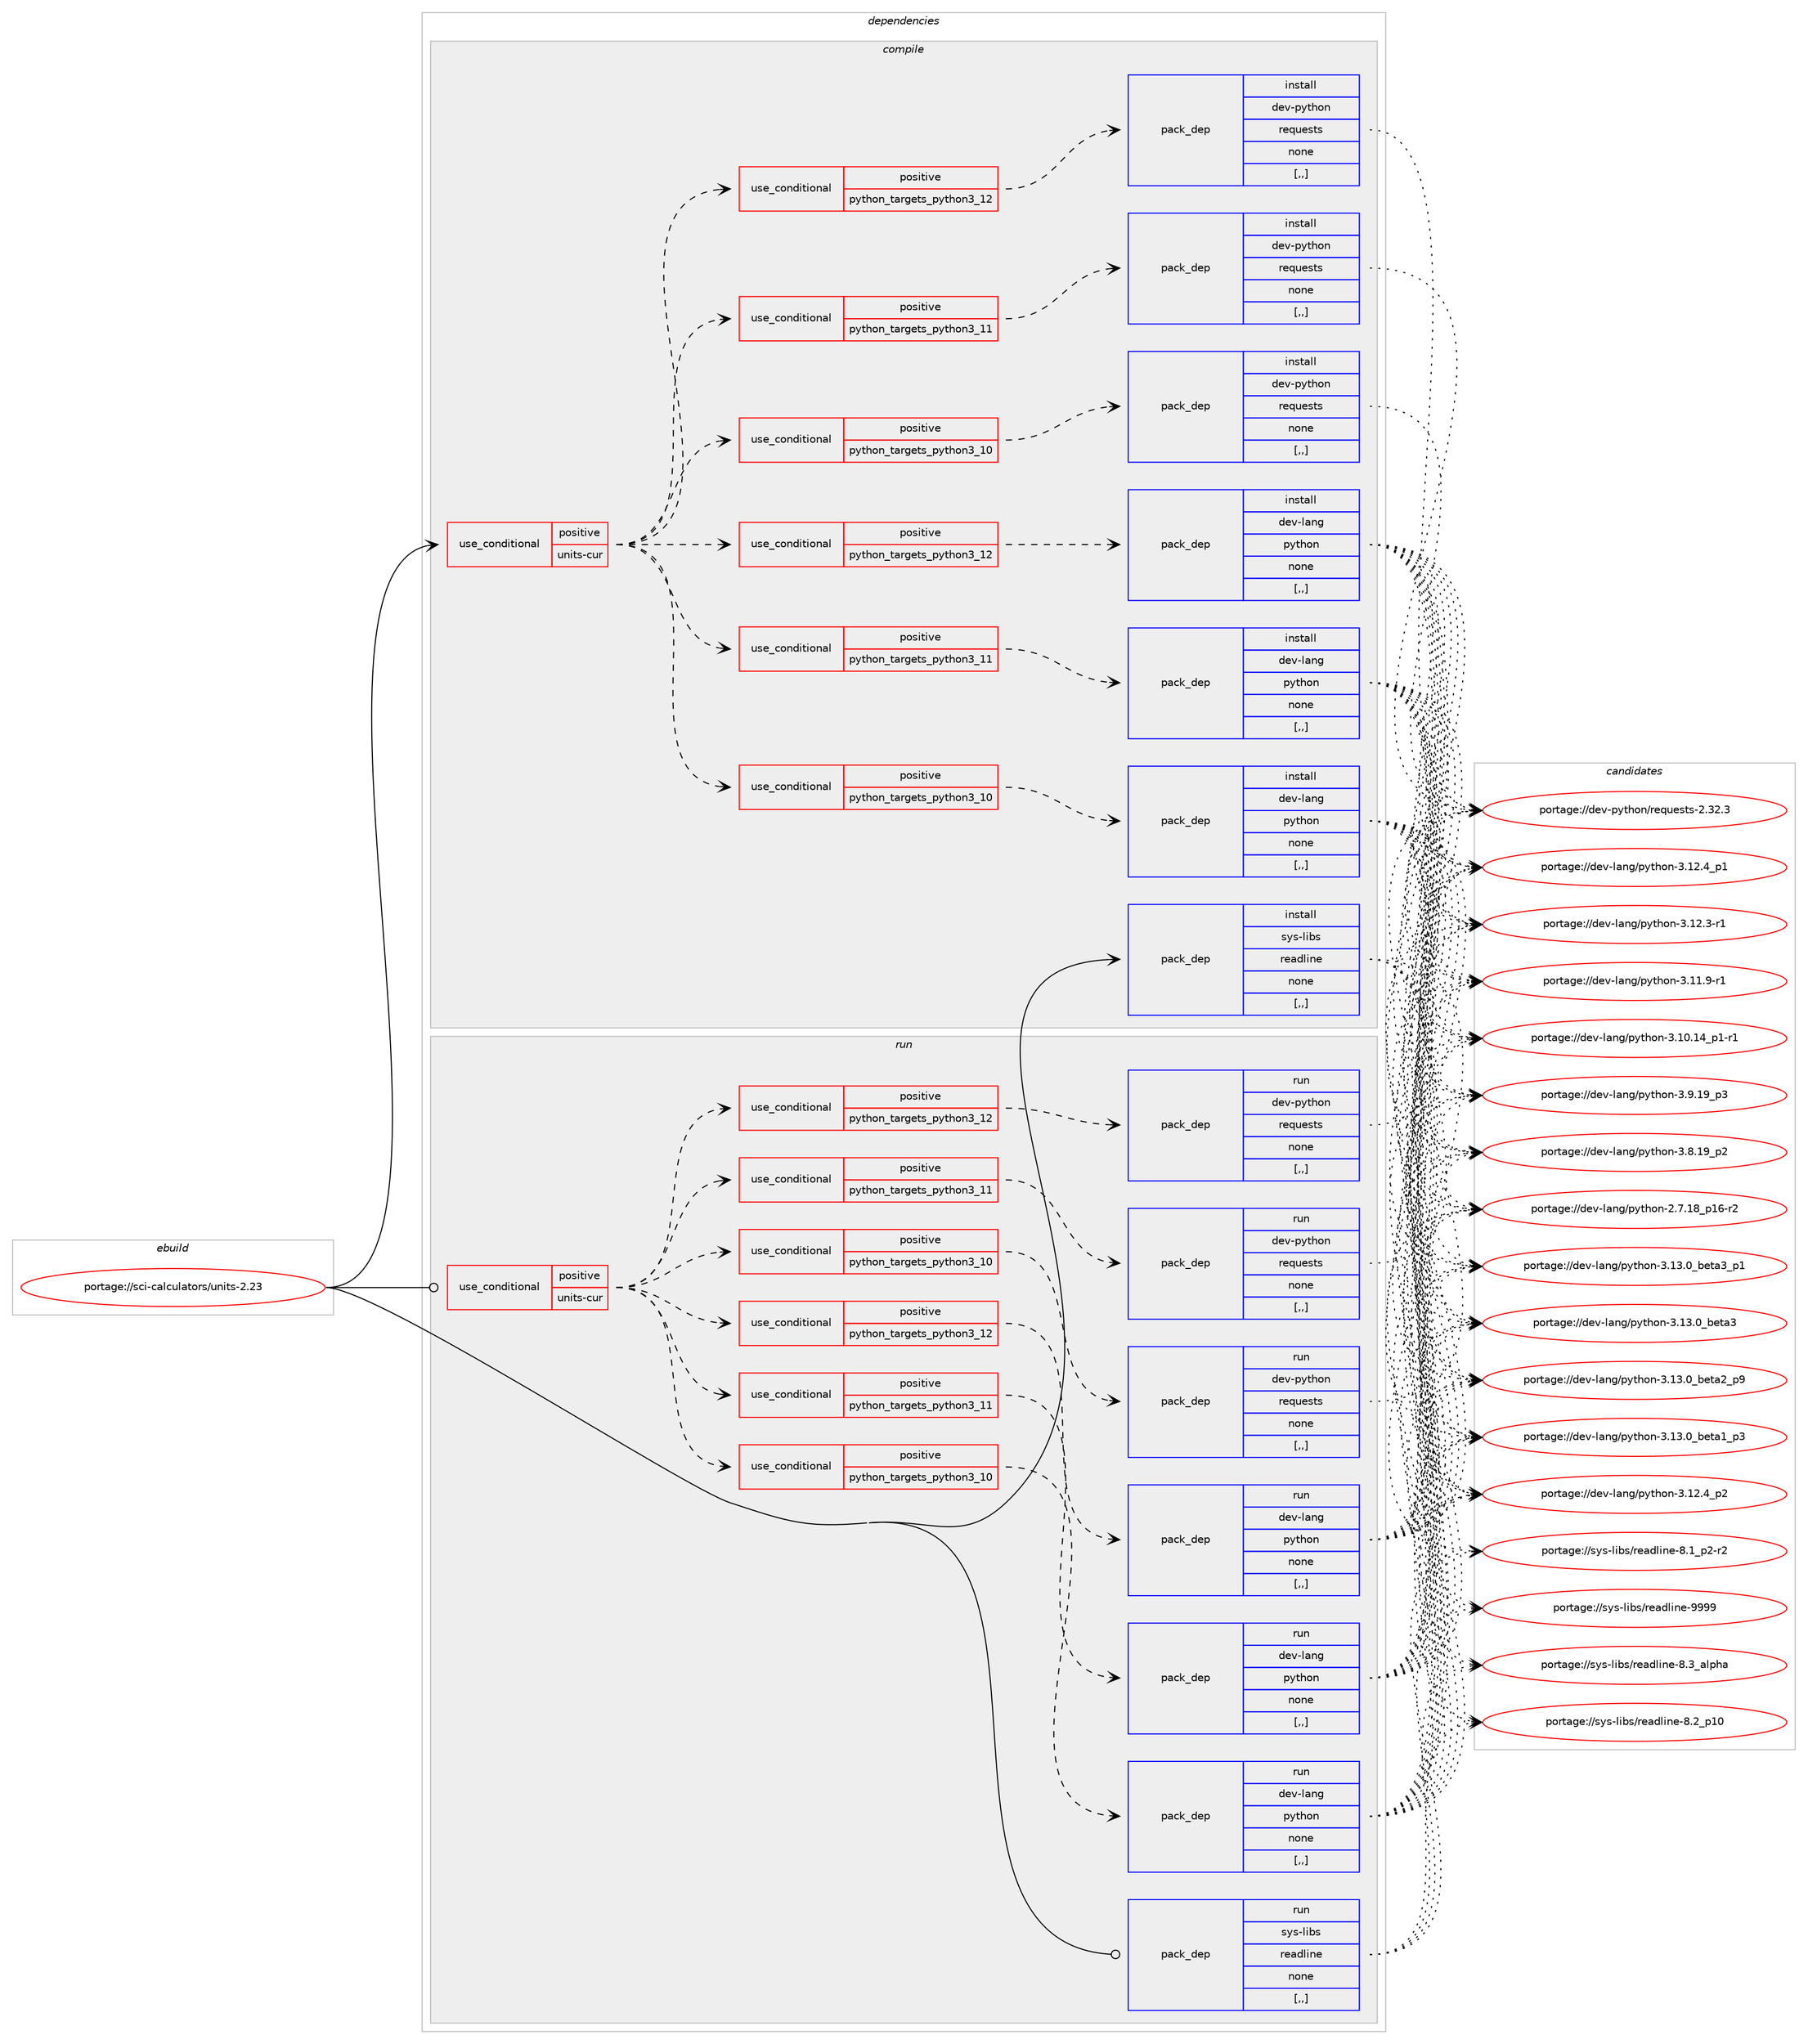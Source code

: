 digraph prolog {

# *************
# Graph options
# *************

newrank=true;
concentrate=true;
compound=true;
graph [rankdir=LR,fontname=Helvetica,fontsize=10,ranksep=1.5];#, ranksep=2.5, nodesep=0.2];
edge  [arrowhead=vee];
node  [fontname=Helvetica,fontsize=10];

# **********
# The ebuild
# **********

subgraph cluster_leftcol {
color=gray;
rank=same;
label=<<i>ebuild</i>>;
id [label="portage://sci-calculators/units-2.23", color=red, width=4, href="../sci-calculators/units-2.23.svg"];
}

# ****************
# The dependencies
# ****************

subgraph cluster_midcol {
color=gray;
label=<<i>dependencies</i>>;
subgraph cluster_compile {
fillcolor="#eeeeee";
style=filled;
label=<<i>compile</i>>;
subgraph cond103524 {
dependency390524 [label=<<TABLE BORDER="0" CELLBORDER="1" CELLSPACING="0" CELLPADDING="4"><TR><TD ROWSPAN="3" CELLPADDING="10">use_conditional</TD></TR><TR><TD>positive</TD></TR><TR><TD>units-cur</TD></TR></TABLE>>, shape=none, color=red];
subgraph cond103525 {
dependency390525 [label=<<TABLE BORDER="0" CELLBORDER="1" CELLSPACING="0" CELLPADDING="4"><TR><TD ROWSPAN="3" CELLPADDING="10">use_conditional</TD></TR><TR><TD>positive</TD></TR><TR><TD>python_targets_python3_10</TD></TR></TABLE>>, shape=none, color=red];
subgraph pack284194 {
dependency390526 [label=<<TABLE BORDER="0" CELLBORDER="1" CELLSPACING="0" CELLPADDING="4" WIDTH="220"><TR><TD ROWSPAN="6" CELLPADDING="30">pack_dep</TD></TR><TR><TD WIDTH="110">install</TD></TR><TR><TD>dev-lang</TD></TR><TR><TD>python</TD></TR><TR><TD>none</TD></TR><TR><TD>[,,]</TD></TR></TABLE>>, shape=none, color=blue];
}
dependency390525:e -> dependency390526:w [weight=20,style="dashed",arrowhead="vee"];
}
dependency390524:e -> dependency390525:w [weight=20,style="dashed",arrowhead="vee"];
subgraph cond103526 {
dependency390527 [label=<<TABLE BORDER="0" CELLBORDER="1" CELLSPACING="0" CELLPADDING="4"><TR><TD ROWSPAN="3" CELLPADDING="10">use_conditional</TD></TR><TR><TD>positive</TD></TR><TR><TD>python_targets_python3_11</TD></TR></TABLE>>, shape=none, color=red];
subgraph pack284195 {
dependency390528 [label=<<TABLE BORDER="0" CELLBORDER="1" CELLSPACING="0" CELLPADDING="4" WIDTH="220"><TR><TD ROWSPAN="6" CELLPADDING="30">pack_dep</TD></TR><TR><TD WIDTH="110">install</TD></TR><TR><TD>dev-lang</TD></TR><TR><TD>python</TD></TR><TR><TD>none</TD></TR><TR><TD>[,,]</TD></TR></TABLE>>, shape=none, color=blue];
}
dependency390527:e -> dependency390528:w [weight=20,style="dashed",arrowhead="vee"];
}
dependency390524:e -> dependency390527:w [weight=20,style="dashed",arrowhead="vee"];
subgraph cond103527 {
dependency390529 [label=<<TABLE BORDER="0" CELLBORDER="1" CELLSPACING="0" CELLPADDING="4"><TR><TD ROWSPAN="3" CELLPADDING="10">use_conditional</TD></TR><TR><TD>positive</TD></TR><TR><TD>python_targets_python3_12</TD></TR></TABLE>>, shape=none, color=red];
subgraph pack284196 {
dependency390530 [label=<<TABLE BORDER="0" CELLBORDER="1" CELLSPACING="0" CELLPADDING="4" WIDTH="220"><TR><TD ROWSPAN="6" CELLPADDING="30">pack_dep</TD></TR><TR><TD WIDTH="110">install</TD></TR><TR><TD>dev-lang</TD></TR><TR><TD>python</TD></TR><TR><TD>none</TD></TR><TR><TD>[,,]</TD></TR></TABLE>>, shape=none, color=blue];
}
dependency390529:e -> dependency390530:w [weight=20,style="dashed",arrowhead="vee"];
}
dependency390524:e -> dependency390529:w [weight=20,style="dashed",arrowhead="vee"];
subgraph cond103528 {
dependency390531 [label=<<TABLE BORDER="0" CELLBORDER="1" CELLSPACING="0" CELLPADDING="4"><TR><TD ROWSPAN="3" CELLPADDING="10">use_conditional</TD></TR><TR><TD>positive</TD></TR><TR><TD>python_targets_python3_10</TD></TR></TABLE>>, shape=none, color=red];
subgraph pack284197 {
dependency390532 [label=<<TABLE BORDER="0" CELLBORDER="1" CELLSPACING="0" CELLPADDING="4" WIDTH="220"><TR><TD ROWSPAN="6" CELLPADDING="30">pack_dep</TD></TR><TR><TD WIDTH="110">install</TD></TR><TR><TD>dev-python</TD></TR><TR><TD>requests</TD></TR><TR><TD>none</TD></TR><TR><TD>[,,]</TD></TR></TABLE>>, shape=none, color=blue];
}
dependency390531:e -> dependency390532:w [weight=20,style="dashed",arrowhead="vee"];
}
dependency390524:e -> dependency390531:w [weight=20,style="dashed",arrowhead="vee"];
subgraph cond103529 {
dependency390533 [label=<<TABLE BORDER="0" CELLBORDER="1" CELLSPACING="0" CELLPADDING="4"><TR><TD ROWSPAN="3" CELLPADDING="10">use_conditional</TD></TR><TR><TD>positive</TD></TR><TR><TD>python_targets_python3_11</TD></TR></TABLE>>, shape=none, color=red];
subgraph pack284198 {
dependency390534 [label=<<TABLE BORDER="0" CELLBORDER="1" CELLSPACING="0" CELLPADDING="4" WIDTH="220"><TR><TD ROWSPAN="6" CELLPADDING="30">pack_dep</TD></TR><TR><TD WIDTH="110">install</TD></TR><TR><TD>dev-python</TD></TR><TR><TD>requests</TD></TR><TR><TD>none</TD></TR><TR><TD>[,,]</TD></TR></TABLE>>, shape=none, color=blue];
}
dependency390533:e -> dependency390534:w [weight=20,style="dashed",arrowhead="vee"];
}
dependency390524:e -> dependency390533:w [weight=20,style="dashed",arrowhead="vee"];
subgraph cond103530 {
dependency390535 [label=<<TABLE BORDER="0" CELLBORDER="1" CELLSPACING="0" CELLPADDING="4"><TR><TD ROWSPAN="3" CELLPADDING="10">use_conditional</TD></TR><TR><TD>positive</TD></TR><TR><TD>python_targets_python3_12</TD></TR></TABLE>>, shape=none, color=red];
subgraph pack284199 {
dependency390536 [label=<<TABLE BORDER="0" CELLBORDER="1" CELLSPACING="0" CELLPADDING="4" WIDTH="220"><TR><TD ROWSPAN="6" CELLPADDING="30">pack_dep</TD></TR><TR><TD WIDTH="110">install</TD></TR><TR><TD>dev-python</TD></TR><TR><TD>requests</TD></TR><TR><TD>none</TD></TR><TR><TD>[,,]</TD></TR></TABLE>>, shape=none, color=blue];
}
dependency390535:e -> dependency390536:w [weight=20,style="dashed",arrowhead="vee"];
}
dependency390524:e -> dependency390535:w [weight=20,style="dashed",arrowhead="vee"];
}
id:e -> dependency390524:w [weight=20,style="solid",arrowhead="vee"];
subgraph pack284200 {
dependency390537 [label=<<TABLE BORDER="0" CELLBORDER="1" CELLSPACING="0" CELLPADDING="4" WIDTH="220"><TR><TD ROWSPAN="6" CELLPADDING="30">pack_dep</TD></TR><TR><TD WIDTH="110">install</TD></TR><TR><TD>sys-libs</TD></TR><TR><TD>readline</TD></TR><TR><TD>none</TD></TR><TR><TD>[,,]</TD></TR></TABLE>>, shape=none, color=blue];
}
id:e -> dependency390537:w [weight=20,style="solid",arrowhead="vee"];
}
subgraph cluster_compileandrun {
fillcolor="#eeeeee";
style=filled;
label=<<i>compile and run</i>>;
}
subgraph cluster_run {
fillcolor="#eeeeee";
style=filled;
label=<<i>run</i>>;
subgraph cond103531 {
dependency390538 [label=<<TABLE BORDER="0" CELLBORDER="1" CELLSPACING="0" CELLPADDING="4"><TR><TD ROWSPAN="3" CELLPADDING="10">use_conditional</TD></TR><TR><TD>positive</TD></TR><TR><TD>units-cur</TD></TR></TABLE>>, shape=none, color=red];
subgraph cond103532 {
dependency390539 [label=<<TABLE BORDER="0" CELLBORDER="1" CELLSPACING="0" CELLPADDING="4"><TR><TD ROWSPAN="3" CELLPADDING="10">use_conditional</TD></TR><TR><TD>positive</TD></TR><TR><TD>python_targets_python3_10</TD></TR></TABLE>>, shape=none, color=red];
subgraph pack284201 {
dependency390540 [label=<<TABLE BORDER="0" CELLBORDER="1" CELLSPACING="0" CELLPADDING="4" WIDTH="220"><TR><TD ROWSPAN="6" CELLPADDING="30">pack_dep</TD></TR><TR><TD WIDTH="110">run</TD></TR><TR><TD>dev-lang</TD></TR><TR><TD>python</TD></TR><TR><TD>none</TD></TR><TR><TD>[,,]</TD></TR></TABLE>>, shape=none, color=blue];
}
dependency390539:e -> dependency390540:w [weight=20,style="dashed",arrowhead="vee"];
}
dependency390538:e -> dependency390539:w [weight=20,style="dashed",arrowhead="vee"];
subgraph cond103533 {
dependency390541 [label=<<TABLE BORDER="0" CELLBORDER="1" CELLSPACING="0" CELLPADDING="4"><TR><TD ROWSPAN="3" CELLPADDING="10">use_conditional</TD></TR><TR><TD>positive</TD></TR><TR><TD>python_targets_python3_11</TD></TR></TABLE>>, shape=none, color=red];
subgraph pack284202 {
dependency390542 [label=<<TABLE BORDER="0" CELLBORDER="1" CELLSPACING="0" CELLPADDING="4" WIDTH="220"><TR><TD ROWSPAN="6" CELLPADDING="30">pack_dep</TD></TR><TR><TD WIDTH="110">run</TD></TR><TR><TD>dev-lang</TD></TR><TR><TD>python</TD></TR><TR><TD>none</TD></TR><TR><TD>[,,]</TD></TR></TABLE>>, shape=none, color=blue];
}
dependency390541:e -> dependency390542:w [weight=20,style="dashed",arrowhead="vee"];
}
dependency390538:e -> dependency390541:w [weight=20,style="dashed",arrowhead="vee"];
subgraph cond103534 {
dependency390543 [label=<<TABLE BORDER="0" CELLBORDER="1" CELLSPACING="0" CELLPADDING="4"><TR><TD ROWSPAN="3" CELLPADDING="10">use_conditional</TD></TR><TR><TD>positive</TD></TR><TR><TD>python_targets_python3_12</TD></TR></TABLE>>, shape=none, color=red];
subgraph pack284203 {
dependency390544 [label=<<TABLE BORDER="0" CELLBORDER="1" CELLSPACING="0" CELLPADDING="4" WIDTH="220"><TR><TD ROWSPAN="6" CELLPADDING="30">pack_dep</TD></TR><TR><TD WIDTH="110">run</TD></TR><TR><TD>dev-lang</TD></TR><TR><TD>python</TD></TR><TR><TD>none</TD></TR><TR><TD>[,,]</TD></TR></TABLE>>, shape=none, color=blue];
}
dependency390543:e -> dependency390544:w [weight=20,style="dashed",arrowhead="vee"];
}
dependency390538:e -> dependency390543:w [weight=20,style="dashed",arrowhead="vee"];
subgraph cond103535 {
dependency390545 [label=<<TABLE BORDER="0" CELLBORDER="1" CELLSPACING="0" CELLPADDING="4"><TR><TD ROWSPAN="3" CELLPADDING="10">use_conditional</TD></TR><TR><TD>positive</TD></TR><TR><TD>python_targets_python3_10</TD></TR></TABLE>>, shape=none, color=red];
subgraph pack284204 {
dependency390546 [label=<<TABLE BORDER="0" CELLBORDER="1" CELLSPACING="0" CELLPADDING="4" WIDTH="220"><TR><TD ROWSPAN="6" CELLPADDING="30">pack_dep</TD></TR><TR><TD WIDTH="110">run</TD></TR><TR><TD>dev-python</TD></TR><TR><TD>requests</TD></TR><TR><TD>none</TD></TR><TR><TD>[,,]</TD></TR></TABLE>>, shape=none, color=blue];
}
dependency390545:e -> dependency390546:w [weight=20,style="dashed",arrowhead="vee"];
}
dependency390538:e -> dependency390545:w [weight=20,style="dashed",arrowhead="vee"];
subgraph cond103536 {
dependency390547 [label=<<TABLE BORDER="0" CELLBORDER="1" CELLSPACING="0" CELLPADDING="4"><TR><TD ROWSPAN="3" CELLPADDING="10">use_conditional</TD></TR><TR><TD>positive</TD></TR><TR><TD>python_targets_python3_11</TD></TR></TABLE>>, shape=none, color=red];
subgraph pack284205 {
dependency390548 [label=<<TABLE BORDER="0" CELLBORDER="1" CELLSPACING="0" CELLPADDING="4" WIDTH="220"><TR><TD ROWSPAN="6" CELLPADDING="30">pack_dep</TD></TR><TR><TD WIDTH="110">run</TD></TR><TR><TD>dev-python</TD></TR><TR><TD>requests</TD></TR><TR><TD>none</TD></TR><TR><TD>[,,]</TD></TR></TABLE>>, shape=none, color=blue];
}
dependency390547:e -> dependency390548:w [weight=20,style="dashed",arrowhead="vee"];
}
dependency390538:e -> dependency390547:w [weight=20,style="dashed",arrowhead="vee"];
subgraph cond103537 {
dependency390549 [label=<<TABLE BORDER="0" CELLBORDER="1" CELLSPACING="0" CELLPADDING="4"><TR><TD ROWSPAN="3" CELLPADDING="10">use_conditional</TD></TR><TR><TD>positive</TD></TR><TR><TD>python_targets_python3_12</TD></TR></TABLE>>, shape=none, color=red];
subgraph pack284206 {
dependency390550 [label=<<TABLE BORDER="0" CELLBORDER="1" CELLSPACING="0" CELLPADDING="4" WIDTH="220"><TR><TD ROWSPAN="6" CELLPADDING="30">pack_dep</TD></TR><TR><TD WIDTH="110">run</TD></TR><TR><TD>dev-python</TD></TR><TR><TD>requests</TD></TR><TR><TD>none</TD></TR><TR><TD>[,,]</TD></TR></TABLE>>, shape=none, color=blue];
}
dependency390549:e -> dependency390550:w [weight=20,style="dashed",arrowhead="vee"];
}
dependency390538:e -> dependency390549:w [weight=20,style="dashed",arrowhead="vee"];
}
id:e -> dependency390538:w [weight=20,style="solid",arrowhead="odot"];
subgraph pack284207 {
dependency390551 [label=<<TABLE BORDER="0" CELLBORDER="1" CELLSPACING="0" CELLPADDING="4" WIDTH="220"><TR><TD ROWSPAN="6" CELLPADDING="30">pack_dep</TD></TR><TR><TD WIDTH="110">run</TD></TR><TR><TD>sys-libs</TD></TR><TR><TD>readline</TD></TR><TR><TD>none</TD></TR><TR><TD>[,,]</TD></TR></TABLE>>, shape=none, color=blue];
}
id:e -> dependency390551:w [weight=20,style="solid",arrowhead="odot"];
}
}

# **************
# The candidates
# **************

subgraph cluster_choices {
rank=same;
color=gray;
label=<<i>candidates</i>>;

subgraph choice284194 {
color=black;
nodesep=1;
choice10010111845108971101034711212111610411111045514649514648959810111697519511249 [label="portage://dev-lang/python-3.13.0_beta3_p1", color=red, width=4,href="../dev-lang/python-3.13.0_beta3_p1.svg"];
choice1001011184510897110103471121211161041111104551464951464895981011169751 [label="portage://dev-lang/python-3.13.0_beta3", color=red, width=4,href="../dev-lang/python-3.13.0_beta3.svg"];
choice10010111845108971101034711212111610411111045514649514648959810111697509511257 [label="portage://dev-lang/python-3.13.0_beta2_p9", color=red, width=4,href="../dev-lang/python-3.13.0_beta2_p9.svg"];
choice10010111845108971101034711212111610411111045514649514648959810111697499511251 [label="portage://dev-lang/python-3.13.0_beta1_p3", color=red, width=4,href="../dev-lang/python-3.13.0_beta1_p3.svg"];
choice100101118451089711010347112121116104111110455146495046529511250 [label="portage://dev-lang/python-3.12.4_p2", color=red, width=4,href="../dev-lang/python-3.12.4_p2.svg"];
choice100101118451089711010347112121116104111110455146495046529511249 [label="portage://dev-lang/python-3.12.4_p1", color=red, width=4,href="../dev-lang/python-3.12.4_p1.svg"];
choice100101118451089711010347112121116104111110455146495046514511449 [label="portage://dev-lang/python-3.12.3-r1", color=red, width=4,href="../dev-lang/python-3.12.3-r1.svg"];
choice100101118451089711010347112121116104111110455146494946574511449 [label="portage://dev-lang/python-3.11.9-r1", color=red, width=4,href="../dev-lang/python-3.11.9-r1.svg"];
choice100101118451089711010347112121116104111110455146494846495295112494511449 [label="portage://dev-lang/python-3.10.14_p1-r1", color=red, width=4,href="../dev-lang/python-3.10.14_p1-r1.svg"];
choice100101118451089711010347112121116104111110455146574649579511251 [label="portage://dev-lang/python-3.9.19_p3", color=red, width=4,href="../dev-lang/python-3.9.19_p3.svg"];
choice100101118451089711010347112121116104111110455146564649579511250 [label="portage://dev-lang/python-3.8.19_p2", color=red, width=4,href="../dev-lang/python-3.8.19_p2.svg"];
choice100101118451089711010347112121116104111110455046554649569511249544511450 [label="portage://dev-lang/python-2.7.18_p16-r2", color=red, width=4,href="../dev-lang/python-2.7.18_p16-r2.svg"];
dependency390526:e -> choice10010111845108971101034711212111610411111045514649514648959810111697519511249:w [style=dotted,weight="100"];
dependency390526:e -> choice1001011184510897110103471121211161041111104551464951464895981011169751:w [style=dotted,weight="100"];
dependency390526:e -> choice10010111845108971101034711212111610411111045514649514648959810111697509511257:w [style=dotted,weight="100"];
dependency390526:e -> choice10010111845108971101034711212111610411111045514649514648959810111697499511251:w [style=dotted,weight="100"];
dependency390526:e -> choice100101118451089711010347112121116104111110455146495046529511250:w [style=dotted,weight="100"];
dependency390526:e -> choice100101118451089711010347112121116104111110455146495046529511249:w [style=dotted,weight="100"];
dependency390526:e -> choice100101118451089711010347112121116104111110455146495046514511449:w [style=dotted,weight="100"];
dependency390526:e -> choice100101118451089711010347112121116104111110455146494946574511449:w [style=dotted,weight="100"];
dependency390526:e -> choice100101118451089711010347112121116104111110455146494846495295112494511449:w [style=dotted,weight="100"];
dependency390526:e -> choice100101118451089711010347112121116104111110455146574649579511251:w [style=dotted,weight="100"];
dependency390526:e -> choice100101118451089711010347112121116104111110455146564649579511250:w [style=dotted,weight="100"];
dependency390526:e -> choice100101118451089711010347112121116104111110455046554649569511249544511450:w [style=dotted,weight="100"];
}
subgraph choice284195 {
color=black;
nodesep=1;
choice10010111845108971101034711212111610411111045514649514648959810111697519511249 [label="portage://dev-lang/python-3.13.0_beta3_p1", color=red, width=4,href="../dev-lang/python-3.13.0_beta3_p1.svg"];
choice1001011184510897110103471121211161041111104551464951464895981011169751 [label="portage://dev-lang/python-3.13.0_beta3", color=red, width=4,href="../dev-lang/python-3.13.0_beta3.svg"];
choice10010111845108971101034711212111610411111045514649514648959810111697509511257 [label="portage://dev-lang/python-3.13.0_beta2_p9", color=red, width=4,href="../dev-lang/python-3.13.0_beta2_p9.svg"];
choice10010111845108971101034711212111610411111045514649514648959810111697499511251 [label="portage://dev-lang/python-3.13.0_beta1_p3", color=red, width=4,href="../dev-lang/python-3.13.0_beta1_p3.svg"];
choice100101118451089711010347112121116104111110455146495046529511250 [label="portage://dev-lang/python-3.12.4_p2", color=red, width=4,href="../dev-lang/python-3.12.4_p2.svg"];
choice100101118451089711010347112121116104111110455146495046529511249 [label="portage://dev-lang/python-3.12.4_p1", color=red, width=4,href="../dev-lang/python-3.12.4_p1.svg"];
choice100101118451089711010347112121116104111110455146495046514511449 [label="portage://dev-lang/python-3.12.3-r1", color=red, width=4,href="../dev-lang/python-3.12.3-r1.svg"];
choice100101118451089711010347112121116104111110455146494946574511449 [label="portage://dev-lang/python-3.11.9-r1", color=red, width=4,href="../dev-lang/python-3.11.9-r1.svg"];
choice100101118451089711010347112121116104111110455146494846495295112494511449 [label="portage://dev-lang/python-3.10.14_p1-r1", color=red, width=4,href="../dev-lang/python-3.10.14_p1-r1.svg"];
choice100101118451089711010347112121116104111110455146574649579511251 [label="portage://dev-lang/python-3.9.19_p3", color=red, width=4,href="../dev-lang/python-3.9.19_p3.svg"];
choice100101118451089711010347112121116104111110455146564649579511250 [label="portage://dev-lang/python-3.8.19_p2", color=red, width=4,href="../dev-lang/python-3.8.19_p2.svg"];
choice100101118451089711010347112121116104111110455046554649569511249544511450 [label="portage://dev-lang/python-2.7.18_p16-r2", color=red, width=4,href="../dev-lang/python-2.7.18_p16-r2.svg"];
dependency390528:e -> choice10010111845108971101034711212111610411111045514649514648959810111697519511249:w [style=dotted,weight="100"];
dependency390528:e -> choice1001011184510897110103471121211161041111104551464951464895981011169751:w [style=dotted,weight="100"];
dependency390528:e -> choice10010111845108971101034711212111610411111045514649514648959810111697509511257:w [style=dotted,weight="100"];
dependency390528:e -> choice10010111845108971101034711212111610411111045514649514648959810111697499511251:w [style=dotted,weight="100"];
dependency390528:e -> choice100101118451089711010347112121116104111110455146495046529511250:w [style=dotted,weight="100"];
dependency390528:e -> choice100101118451089711010347112121116104111110455146495046529511249:w [style=dotted,weight="100"];
dependency390528:e -> choice100101118451089711010347112121116104111110455146495046514511449:w [style=dotted,weight="100"];
dependency390528:e -> choice100101118451089711010347112121116104111110455146494946574511449:w [style=dotted,weight="100"];
dependency390528:e -> choice100101118451089711010347112121116104111110455146494846495295112494511449:w [style=dotted,weight="100"];
dependency390528:e -> choice100101118451089711010347112121116104111110455146574649579511251:w [style=dotted,weight="100"];
dependency390528:e -> choice100101118451089711010347112121116104111110455146564649579511250:w [style=dotted,weight="100"];
dependency390528:e -> choice100101118451089711010347112121116104111110455046554649569511249544511450:w [style=dotted,weight="100"];
}
subgraph choice284196 {
color=black;
nodesep=1;
choice10010111845108971101034711212111610411111045514649514648959810111697519511249 [label="portage://dev-lang/python-3.13.0_beta3_p1", color=red, width=4,href="../dev-lang/python-3.13.0_beta3_p1.svg"];
choice1001011184510897110103471121211161041111104551464951464895981011169751 [label="portage://dev-lang/python-3.13.0_beta3", color=red, width=4,href="../dev-lang/python-3.13.0_beta3.svg"];
choice10010111845108971101034711212111610411111045514649514648959810111697509511257 [label="portage://dev-lang/python-3.13.0_beta2_p9", color=red, width=4,href="../dev-lang/python-3.13.0_beta2_p9.svg"];
choice10010111845108971101034711212111610411111045514649514648959810111697499511251 [label="portage://dev-lang/python-3.13.0_beta1_p3", color=red, width=4,href="../dev-lang/python-3.13.0_beta1_p3.svg"];
choice100101118451089711010347112121116104111110455146495046529511250 [label="portage://dev-lang/python-3.12.4_p2", color=red, width=4,href="../dev-lang/python-3.12.4_p2.svg"];
choice100101118451089711010347112121116104111110455146495046529511249 [label="portage://dev-lang/python-3.12.4_p1", color=red, width=4,href="../dev-lang/python-3.12.4_p1.svg"];
choice100101118451089711010347112121116104111110455146495046514511449 [label="portage://dev-lang/python-3.12.3-r1", color=red, width=4,href="../dev-lang/python-3.12.3-r1.svg"];
choice100101118451089711010347112121116104111110455146494946574511449 [label="portage://dev-lang/python-3.11.9-r1", color=red, width=4,href="../dev-lang/python-3.11.9-r1.svg"];
choice100101118451089711010347112121116104111110455146494846495295112494511449 [label="portage://dev-lang/python-3.10.14_p1-r1", color=red, width=4,href="../dev-lang/python-3.10.14_p1-r1.svg"];
choice100101118451089711010347112121116104111110455146574649579511251 [label="portage://dev-lang/python-3.9.19_p3", color=red, width=4,href="../dev-lang/python-3.9.19_p3.svg"];
choice100101118451089711010347112121116104111110455146564649579511250 [label="portage://dev-lang/python-3.8.19_p2", color=red, width=4,href="../dev-lang/python-3.8.19_p2.svg"];
choice100101118451089711010347112121116104111110455046554649569511249544511450 [label="portage://dev-lang/python-2.7.18_p16-r2", color=red, width=4,href="../dev-lang/python-2.7.18_p16-r2.svg"];
dependency390530:e -> choice10010111845108971101034711212111610411111045514649514648959810111697519511249:w [style=dotted,weight="100"];
dependency390530:e -> choice1001011184510897110103471121211161041111104551464951464895981011169751:w [style=dotted,weight="100"];
dependency390530:e -> choice10010111845108971101034711212111610411111045514649514648959810111697509511257:w [style=dotted,weight="100"];
dependency390530:e -> choice10010111845108971101034711212111610411111045514649514648959810111697499511251:w [style=dotted,weight="100"];
dependency390530:e -> choice100101118451089711010347112121116104111110455146495046529511250:w [style=dotted,weight="100"];
dependency390530:e -> choice100101118451089711010347112121116104111110455146495046529511249:w [style=dotted,weight="100"];
dependency390530:e -> choice100101118451089711010347112121116104111110455146495046514511449:w [style=dotted,weight="100"];
dependency390530:e -> choice100101118451089711010347112121116104111110455146494946574511449:w [style=dotted,weight="100"];
dependency390530:e -> choice100101118451089711010347112121116104111110455146494846495295112494511449:w [style=dotted,weight="100"];
dependency390530:e -> choice100101118451089711010347112121116104111110455146574649579511251:w [style=dotted,weight="100"];
dependency390530:e -> choice100101118451089711010347112121116104111110455146564649579511250:w [style=dotted,weight="100"];
dependency390530:e -> choice100101118451089711010347112121116104111110455046554649569511249544511450:w [style=dotted,weight="100"];
}
subgraph choice284197 {
color=black;
nodesep=1;
choice100101118451121211161041111104711410111311710111511611545504651504651 [label="portage://dev-python/requests-2.32.3", color=red, width=4,href="../dev-python/requests-2.32.3.svg"];
dependency390532:e -> choice100101118451121211161041111104711410111311710111511611545504651504651:w [style=dotted,weight="100"];
}
subgraph choice284198 {
color=black;
nodesep=1;
choice100101118451121211161041111104711410111311710111511611545504651504651 [label="portage://dev-python/requests-2.32.3", color=red, width=4,href="../dev-python/requests-2.32.3.svg"];
dependency390534:e -> choice100101118451121211161041111104711410111311710111511611545504651504651:w [style=dotted,weight="100"];
}
subgraph choice284199 {
color=black;
nodesep=1;
choice100101118451121211161041111104711410111311710111511611545504651504651 [label="portage://dev-python/requests-2.32.3", color=red, width=4,href="../dev-python/requests-2.32.3.svg"];
dependency390536:e -> choice100101118451121211161041111104711410111311710111511611545504651504651:w [style=dotted,weight="100"];
}
subgraph choice284200 {
color=black;
nodesep=1;
choice115121115451081059811547114101971001081051101014557575757 [label="portage://sys-libs/readline-9999", color=red, width=4,href="../sys-libs/readline-9999.svg"];
choice1151211154510810598115471141019710010810511010145564651959710811210497 [label="portage://sys-libs/readline-8.3_alpha", color=red, width=4,href="../sys-libs/readline-8.3_alpha.svg"];
choice1151211154510810598115471141019710010810511010145564650951124948 [label="portage://sys-libs/readline-8.2_p10", color=red, width=4,href="../sys-libs/readline-8.2_p10.svg"];
choice115121115451081059811547114101971001081051101014556464995112504511450 [label="portage://sys-libs/readline-8.1_p2-r2", color=red, width=4,href="../sys-libs/readline-8.1_p2-r2.svg"];
dependency390537:e -> choice115121115451081059811547114101971001081051101014557575757:w [style=dotted,weight="100"];
dependency390537:e -> choice1151211154510810598115471141019710010810511010145564651959710811210497:w [style=dotted,weight="100"];
dependency390537:e -> choice1151211154510810598115471141019710010810511010145564650951124948:w [style=dotted,weight="100"];
dependency390537:e -> choice115121115451081059811547114101971001081051101014556464995112504511450:w [style=dotted,weight="100"];
}
subgraph choice284201 {
color=black;
nodesep=1;
choice10010111845108971101034711212111610411111045514649514648959810111697519511249 [label="portage://dev-lang/python-3.13.0_beta3_p1", color=red, width=4,href="../dev-lang/python-3.13.0_beta3_p1.svg"];
choice1001011184510897110103471121211161041111104551464951464895981011169751 [label="portage://dev-lang/python-3.13.0_beta3", color=red, width=4,href="../dev-lang/python-3.13.0_beta3.svg"];
choice10010111845108971101034711212111610411111045514649514648959810111697509511257 [label="portage://dev-lang/python-3.13.0_beta2_p9", color=red, width=4,href="../dev-lang/python-3.13.0_beta2_p9.svg"];
choice10010111845108971101034711212111610411111045514649514648959810111697499511251 [label="portage://dev-lang/python-3.13.0_beta1_p3", color=red, width=4,href="../dev-lang/python-3.13.0_beta1_p3.svg"];
choice100101118451089711010347112121116104111110455146495046529511250 [label="portage://dev-lang/python-3.12.4_p2", color=red, width=4,href="../dev-lang/python-3.12.4_p2.svg"];
choice100101118451089711010347112121116104111110455146495046529511249 [label="portage://dev-lang/python-3.12.4_p1", color=red, width=4,href="../dev-lang/python-3.12.4_p1.svg"];
choice100101118451089711010347112121116104111110455146495046514511449 [label="portage://dev-lang/python-3.12.3-r1", color=red, width=4,href="../dev-lang/python-3.12.3-r1.svg"];
choice100101118451089711010347112121116104111110455146494946574511449 [label="portage://dev-lang/python-3.11.9-r1", color=red, width=4,href="../dev-lang/python-3.11.9-r1.svg"];
choice100101118451089711010347112121116104111110455146494846495295112494511449 [label="portage://dev-lang/python-3.10.14_p1-r1", color=red, width=4,href="../dev-lang/python-3.10.14_p1-r1.svg"];
choice100101118451089711010347112121116104111110455146574649579511251 [label="portage://dev-lang/python-3.9.19_p3", color=red, width=4,href="../dev-lang/python-3.9.19_p3.svg"];
choice100101118451089711010347112121116104111110455146564649579511250 [label="portage://dev-lang/python-3.8.19_p2", color=red, width=4,href="../dev-lang/python-3.8.19_p2.svg"];
choice100101118451089711010347112121116104111110455046554649569511249544511450 [label="portage://dev-lang/python-2.7.18_p16-r2", color=red, width=4,href="../dev-lang/python-2.7.18_p16-r2.svg"];
dependency390540:e -> choice10010111845108971101034711212111610411111045514649514648959810111697519511249:w [style=dotted,weight="100"];
dependency390540:e -> choice1001011184510897110103471121211161041111104551464951464895981011169751:w [style=dotted,weight="100"];
dependency390540:e -> choice10010111845108971101034711212111610411111045514649514648959810111697509511257:w [style=dotted,weight="100"];
dependency390540:e -> choice10010111845108971101034711212111610411111045514649514648959810111697499511251:w [style=dotted,weight="100"];
dependency390540:e -> choice100101118451089711010347112121116104111110455146495046529511250:w [style=dotted,weight="100"];
dependency390540:e -> choice100101118451089711010347112121116104111110455146495046529511249:w [style=dotted,weight="100"];
dependency390540:e -> choice100101118451089711010347112121116104111110455146495046514511449:w [style=dotted,weight="100"];
dependency390540:e -> choice100101118451089711010347112121116104111110455146494946574511449:w [style=dotted,weight="100"];
dependency390540:e -> choice100101118451089711010347112121116104111110455146494846495295112494511449:w [style=dotted,weight="100"];
dependency390540:e -> choice100101118451089711010347112121116104111110455146574649579511251:w [style=dotted,weight="100"];
dependency390540:e -> choice100101118451089711010347112121116104111110455146564649579511250:w [style=dotted,weight="100"];
dependency390540:e -> choice100101118451089711010347112121116104111110455046554649569511249544511450:w [style=dotted,weight="100"];
}
subgraph choice284202 {
color=black;
nodesep=1;
choice10010111845108971101034711212111610411111045514649514648959810111697519511249 [label="portage://dev-lang/python-3.13.0_beta3_p1", color=red, width=4,href="../dev-lang/python-3.13.0_beta3_p1.svg"];
choice1001011184510897110103471121211161041111104551464951464895981011169751 [label="portage://dev-lang/python-3.13.0_beta3", color=red, width=4,href="../dev-lang/python-3.13.0_beta3.svg"];
choice10010111845108971101034711212111610411111045514649514648959810111697509511257 [label="portage://dev-lang/python-3.13.0_beta2_p9", color=red, width=4,href="../dev-lang/python-3.13.0_beta2_p9.svg"];
choice10010111845108971101034711212111610411111045514649514648959810111697499511251 [label="portage://dev-lang/python-3.13.0_beta1_p3", color=red, width=4,href="../dev-lang/python-3.13.0_beta1_p3.svg"];
choice100101118451089711010347112121116104111110455146495046529511250 [label="portage://dev-lang/python-3.12.4_p2", color=red, width=4,href="../dev-lang/python-3.12.4_p2.svg"];
choice100101118451089711010347112121116104111110455146495046529511249 [label="portage://dev-lang/python-3.12.4_p1", color=red, width=4,href="../dev-lang/python-3.12.4_p1.svg"];
choice100101118451089711010347112121116104111110455146495046514511449 [label="portage://dev-lang/python-3.12.3-r1", color=red, width=4,href="../dev-lang/python-3.12.3-r1.svg"];
choice100101118451089711010347112121116104111110455146494946574511449 [label="portage://dev-lang/python-3.11.9-r1", color=red, width=4,href="../dev-lang/python-3.11.9-r1.svg"];
choice100101118451089711010347112121116104111110455146494846495295112494511449 [label="portage://dev-lang/python-3.10.14_p1-r1", color=red, width=4,href="../dev-lang/python-3.10.14_p1-r1.svg"];
choice100101118451089711010347112121116104111110455146574649579511251 [label="portage://dev-lang/python-3.9.19_p3", color=red, width=4,href="../dev-lang/python-3.9.19_p3.svg"];
choice100101118451089711010347112121116104111110455146564649579511250 [label="portage://dev-lang/python-3.8.19_p2", color=red, width=4,href="../dev-lang/python-3.8.19_p2.svg"];
choice100101118451089711010347112121116104111110455046554649569511249544511450 [label="portage://dev-lang/python-2.7.18_p16-r2", color=red, width=4,href="../dev-lang/python-2.7.18_p16-r2.svg"];
dependency390542:e -> choice10010111845108971101034711212111610411111045514649514648959810111697519511249:w [style=dotted,weight="100"];
dependency390542:e -> choice1001011184510897110103471121211161041111104551464951464895981011169751:w [style=dotted,weight="100"];
dependency390542:e -> choice10010111845108971101034711212111610411111045514649514648959810111697509511257:w [style=dotted,weight="100"];
dependency390542:e -> choice10010111845108971101034711212111610411111045514649514648959810111697499511251:w [style=dotted,weight="100"];
dependency390542:e -> choice100101118451089711010347112121116104111110455146495046529511250:w [style=dotted,weight="100"];
dependency390542:e -> choice100101118451089711010347112121116104111110455146495046529511249:w [style=dotted,weight="100"];
dependency390542:e -> choice100101118451089711010347112121116104111110455146495046514511449:w [style=dotted,weight="100"];
dependency390542:e -> choice100101118451089711010347112121116104111110455146494946574511449:w [style=dotted,weight="100"];
dependency390542:e -> choice100101118451089711010347112121116104111110455146494846495295112494511449:w [style=dotted,weight="100"];
dependency390542:e -> choice100101118451089711010347112121116104111110455146574649579511251:w [style=dotted,weight="100"];
dependency390542:e -> choice100101118451089711010347112121116104111110455146564649579511250:w [style=dotted,weight="100"];
dependency390542:e -> choice100101118451089711010347112121116104111110455046554649569511249544511450:w [style=dotted,weight="100"];
}
subgraph choice284203 {
color=black;
nodesep=1;
choice10010111845108971101034711212111610411111045514649514648959810111697519511249 [label="portage://dev-lang/python-3.13.0_beta3_p1", color=red, width=4,href="../dev-lang/python-3.13.0_beta3_p1.svg"];
choice1001011184510897110103471121211161041111104551464951464895981011169751 [label="portage://dev-lang/python-3.13.0_beta3", color=red, width=4,href="../dev-lang/python-3.13.0_beta3.svg"];
choice10010111845108971101034711212111610411111045514649514648959810111697509511257 [label="portage://dev-lang/python-3.13.0_beta2_p9", color=red, width=4,href="../dev-lang/python-3.13.0_beta2_p9.svg"];
choice10010111845108971101034711212111610411111045514649514648959810111697499511251 [label="portage://dev-lang/python-3.13.0_beta1_p3", color=red, width=4,href="../dev-lang/python-3.13.0_beta1_p3.svg"];
choice100101118451089711010347112121116104111110455146495046529511250 [label="portage://dev-lang/python-3.12.4_p2", color=red, width=4,href="../dev-lang/python-3.12.4_p2.svg"];
choice100101118451089711010347112121116104111110455146495046529511249 [label="portage://dev-lang/python-3.12.4_p1", color=red, width=4,href="../dev-lang/python-3.12.4_p1.svg"];
choice100101118451089711010347112121116104111110455146495046514511449 [label="portage://dev-lang/python-3.12.3-r1", color=red, width=4,href="../dev-lang/python-3.12.3-r1.svg"];
choice100101118451089711010347112121116104111110455146494946574511449 [label="portage://dev-lang/python-3.11.9-r1", color=red, width=4,href="../dev-lang/python-3.11.9-r1.svg"];
choice100101118451089711010347112121116104111110455146494846495295112494511449 [label="portage://dev-lang/python-3.10.14_p1-r1", color=red, width=4,href="../dev-lang/python-3.10.14_p1-r1.svg"];
choice100101118451089711010347112121116104111110455146574649579511251 [label="portage://dev-lang/python-3.9.19_p3", color=red, width=4,href="../dev-lang/python-3.9.19_p3.svg"];
choice100101118451089711010347112121116104111110455146564649579511250 [label="portage://dev-lang/python-3.8.19_p2", color=red, width=4,href="../dev-lang/python-3.8.19_p2.svg"];
choice100101118451089711010347112121116104111110455046554649569511249544511450 [label="portage://dev-lang/python-2.7.18_p16-r2", color=red, width=4,href="../dev-lang/python-2.7.18_p16-r2.svg"];
dependency390544:e -> choice10010111845108971101034711212111610411111045514649514648959810111697519511249:w [style=dotted,weight="100"];
dependency390544:e -> choice1001011184510897110103471121211161041111104551464951464895981011169751:w [style=dotted,weight="100"];
dependency390544:e -> choice10010111845108971101034711212111610411111045514649514648959810111697509511257:w [style=dotted,weight="100"];
dependency390544:e -> choice10010111845108971101034711212111610411111045514649514648959810111697499511251:w [style=dotted,weight="100"];
dependency390544:e -> choice100101118451089711010347112121116104111110455146495046529511250:w [style=dotted,weight="100"];
dependency390544:e -> choice100101118451089711010347112121116104111110455146495046529511249:w [style=dotted,weight="100"];
dependency390544:e -> choice100101118451089711010347112121116104111110455146495046514511449:w [style=dotted,weight="100"];
dependency390544:e -> choice100101118451089711010347112121116104111110455146494946574511449:w [style=dotted,weight="100"];
dependency390544:e -> choice100101118451089711010347112121116104111110455146494846495295112494511449:w [style=dotted,weight="100"];
dependency390544:e -> choice100101118451089711010347112121116104111110455146574649579511251:w [style=dotted,weight="100"];
dependency390544:e -> choice100101118451089711010347112121116104111110455146564649579511250:w [style=dotted,weight="100"];
dependency390544:e -> choice100101118451089711010347112121116104111110455046554649569511249544511450:w [style=dotted,weight="100"];
}
subgraph choice284204 {
color=black;
nodesep=1;
choice100101118451121211161041111104711410111311710111511611545504651504651 [label="portage://dev-python/requests-2.32.3", color=red, width=4,href="../dev-python/requests-2.32.3.svg"];
dependency390546:e -> choice100101118451121211161041111104711410111311710111511611545504651504651:w [style=dotted,weight="100"];
}
subgraph choice284205 {
color=black;
nodesep=1;
choice100101118451121211161041111104711410111311710111511611545504651504651 [label="portage://dev-python/requests-2.32.3", color=red, width=4,href="../dev-python/requests-2.32.3.svg"];
dependency390548:e -> choice100101118451121211161041111104711410111311710111511611545504651504651:w [style=dotted,weight="100"];
}
subgraph choice284206 {
color=black;
nodesep=1;
choice100101118451121211161041111104711410111311710111511611545504651504651 [label="portage://dev-python/requests-2.32.3", color=red, width=4,href="../dev-python/requests-2.32.3.svg"];
dependency390550:e -> choice100101118451121211161041111104711410111311710111511611545504651504651:w [style=dotted,weight="100"];
}
subgraph choice284207 {
color=black;
nodesep=1;
choice115121115451081059811547114101971001081051101014557575757 [label="portage://sys-libs/readline-9999", color=red, width=4,href="../sys-libs/readline-9999.svg"];
choice1151211154510810598115471141019710010810511010145564651959710811210497 [label="portage://sys-libs/readline-8.3_alpha", color=red, width=4,href="../sys-libs/readline-8.3_alpha.svg"];
choice1151211154510810598115471141019710010810511010145564650951124948 [label="portage://sys-libs/readline-8.2_p10", color=red, width=4,href="../sys-libs/readline-8.2_p10.svg"];
choice115121115451081059811547114101971001081051101014556464995112504511450 [label="portage://sys-libs/readline-8.1_p2-r2", color=red, width=4,href="../sys-libs/readline-8.1_p2-r2.svg"];
dependency390551:e -> choice115121115451081059811547114101971001081051101014557575757:w [style=dotted,weight="100"];
dependency390551:e -> choice1151211154510810598115471141019710010810511010145564651959710811210497:w [style=dotted,weight="100"];
dependency390551:e -> choice1151211154510810598115471141019710010810511010145564650951124948:w [style=dotted,weight="100"];
dependency390551:e -> choice115121115451081059811547114101971001081051101014556464995112504511450:w [style=dotted,weight="100"];
}
}

}
